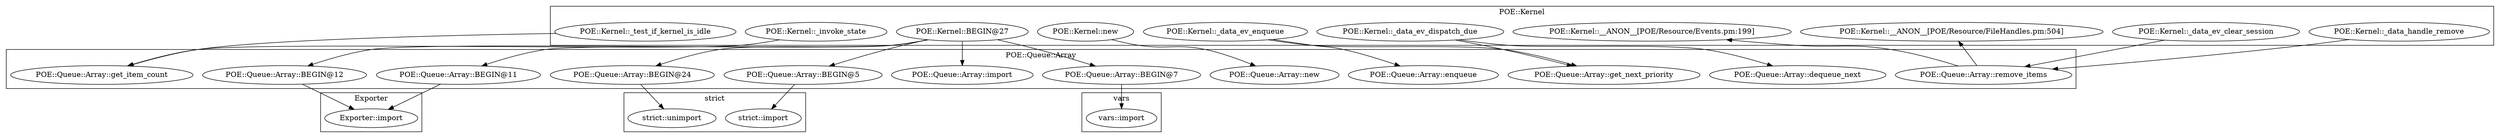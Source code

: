 digraph {
graph [overlap=false]
subgraph cluster_strict {
	label="strict";
	"strict::import";
	"strict::unimport";
}
subgraph cluster_Exporter {
	label="Exporter";
	"Exporter::import";
}
subgraph cluster_POE_Kernel {
	label="POE::Kernel";
	"POE::Kernel::_data_ev_dispatch_due";
	"POE::Kernel::_data_handle_remove";
	"POE::Kernel::_data_ev_clear_session";
	"POE::Kernel::__ANON__[POE/Resource/FileHandles.pm:504]";
	"POE::Kernel::_data_ev_enqueue";
	"POE::Kernel::new";
	"POE::Kernel::__ANON__[POE/Resource/Events.pm:199]";
	"POE::Kernel::BEGIN@27";
	"POE::Kernel::_invoke_state";
	"POE::Kernel::_test_if_kernel_is_idle";
}
subgraph cluster_vars {
	label="vars";
	"vars::import";
}
subgraph cluster_POE_Queue_Array {
	label="POE::Queue::Array";
	"POE::Queue::Array::import";
	"POE::Queue::Array::remove_items";
	"POE::Queue::Array::get_item_count";
	"POE::Queue::Array::get_next_priority";
	"POE::Queue::Array::BEGIN@11";
	"POE::Queue::Array::new";
	"POE::Queue::Array::BEGIN@12";
	"POE::Queue::Array::BEGIN@5";
	"POE::Queue::Array::enqueue";
	"POE::Queue::Array::dequeue_next";
	"POE::Queue::Array::BEGIN@7";
	"POE::Queue::Array::BEGIN@24";
}
"POE::Kernel::BEGIN@27" -> "POE::Queue::Array::BEGIN@24";
"POE::Kernel::BEGIN@27" -> "POE::Queue::Array::import";
"POE::Kernel::BEGIN@27" -> "POE::Queue::Array::BEGIN@7";
"POE::Kernel::_data_handle_remove" -> "POE::Queue::Array::remove_items";
"POE::Kernel::_data_ev_clear_session" -> "POE::Queue::Array::remove_items";
"POE::Queue::Array::remove_items" -> "POE::Kernel::__ANON__[POE/Resource/Events.pm:199]";
"POE::Queue::Array::BEGIN@11" -> "Exporter::import";
"POE::Queue::Array::BEGIN@12" -> "Exporter::import";
"POE::Queue::Array::BEGIN@7" -> "vars::import";
"POE::Queue::Array::BEGIN@5" -> "strict::import";
"POE::Queue::Array::remove_items" -> "POE::Kernel::__ANON__[POE/Resource/FileHandles.pm:504]";
"POE::Kernel::_data_ev_enqueue" -> "POE::Queue::Array::enqueue";
"POE::Kernel::_data_ev_dispatch_due" -> "POE::Queue::Array::dequeue_next";
"POE::Kernel::BEGIN@27" -> "POE::Queue::Array::BEGIN@5";
"POE::Kernel::BEGIN@27" -> "POE::Queue::Array::BEGIN@11";
"POE::Kernel::BEGIN@27" -> "POE::Queue::Array::BEGIN@12";
"POE::Kernel::new" -> "POE::Queue::Array::new";
"POE::Queue::Array::BEGIN@24" -> "strict::unimport";
"POE::Kernel::_data_ev_dispatch_due" -> "POE::Queue::Array::get_next_priority";
"POE::Kernel::_data_ev_enqueue" -> "POE::Queue::Array::get_next_priority";
"POE::Kernel::_test_if_kernel_is_idle" -> "POE::Queue::Array::get_item_count";
"POE::Kernel::_invoke_state" -> "POE::Queue::Array::get_item_count";
}
